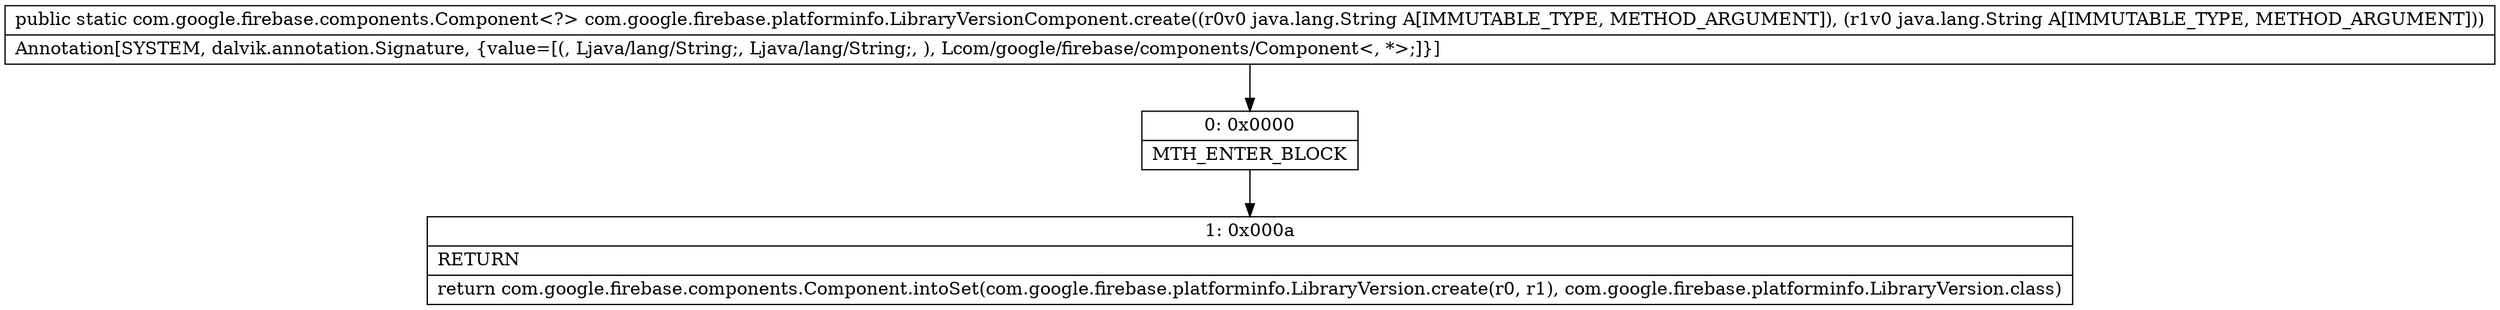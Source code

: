 digraph "CFG forcom.google.firebase.platforminfo.LibraryVersionComponent.create(Ljava\/lang\/String;Ljava\/lang\/String;)Lcom\/google\/firebase\/components\/Component;" {
Node_0 [shape=record,label="{0\:\ 0x0000|MTH_ENTER_BLOCK\l}"];
Node_1 [shape=record,label="{1\:\ 0x000a|RETURN\l|return com.google.firebase.components.Component.intoSet(com.google.firebase.platforminfo.LibraryVersion.create(r0, r1), com.google.firebase.platforminfo.LibraryVersion.class)\l}"];
MethodNode[shape=record,label="{public static com.google.firebase.components.Component\<?\> com.google.firebase.platforminfo.LibraryVersionComponent.create((r0v0 java.lang.String A[IMMUTABLE_TYPE, METHOD_ARGUMENT]), (r1v0 java.lang.String A[IMMUTABLE_TYPE, METHOD_ARGUMENT]))  | Annotation[SYSTEM, dalvik.annotation.Signature, \{value=[(, Ljava\/lang\/String;, Ljava\/lang\/String;, ), Lcom\/google\/firebase\/components\/Component\<, *\>;]\}]\l}"];
MethodNode -> Node_0;
Node_0 -> Node_1;
}


